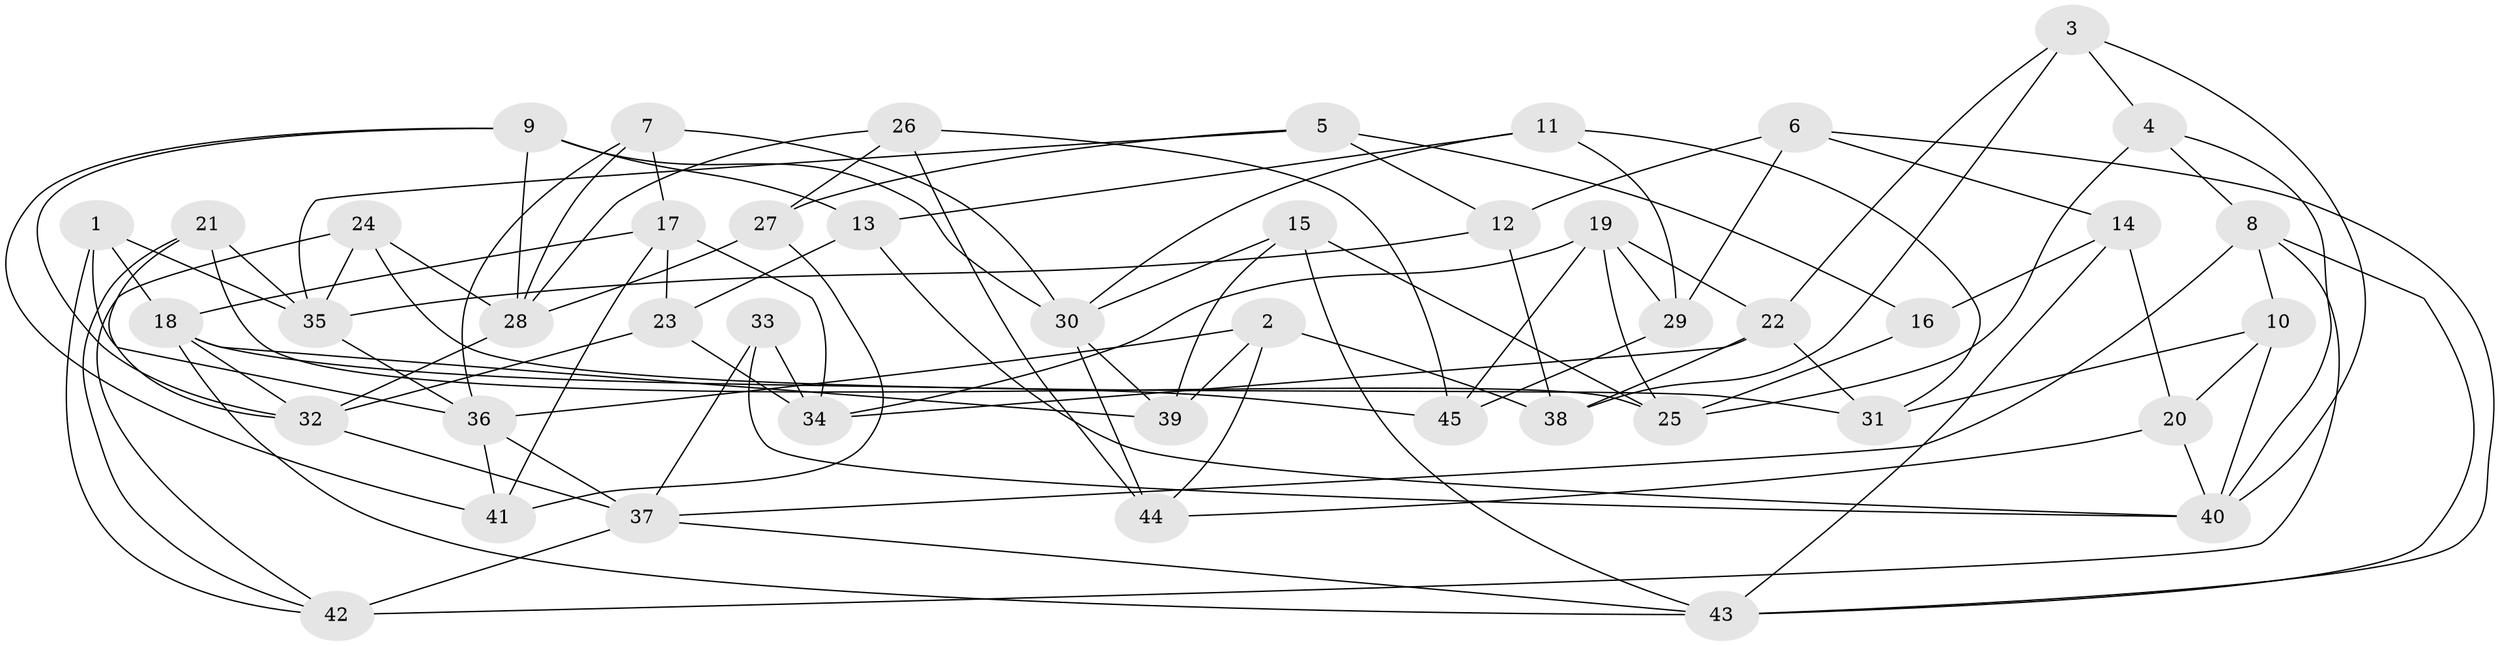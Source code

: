 // original degree distribution, {4: 1.0}
// Generated by graph-tools (version 1.1) at 2025/38/03/04/25 23:38:13]
// undirected, 45 vertices, 102 edges
graph export_dot {
  node [color=gray90,style=filled];
  1;
  2;
  3;
  4;
  5;
  6;
  7;
  8;
  9;
  10;
  11;
  12;
  13;
  14;
  15;
  16;
  17;
  18;
  19;
  20;
  21;
  22;
  23;
  24;
  25;
  26;
  27;
  28;
  29;
  30;
  31;
  32;
  33;
  34;
  35;
  36;
  37;
  38;
  39;
  40;
  41;
  42;
  43;
  44;
  45;
  1 -- 18 [weight=1.0];
  1 -- 35 [weight=1.0];
  1 -- 36 [weight=1.0];
  1 -- 42 [weight=1.0];
  2 -- 36 [weight=1.0];
  2 -- 38 [weight=1.0];
  2 -- 39 [weight=1.0];
  2 -- 44 [weight=1.0];
  3 -- 4 [weight=1.0];
  3 -- 22 [weight=1.0];
  3 -- 38 [weight=1.0];
  3 -- 40 [weight=1.0];
  4 -- 8 [weight=1.0];
  4 -- 25 [weight=1.0];
  4 -- 40 [weight=1.0];
  5 -- 12 [weight=1.0];
  5 -- 16 [weight=1.0];
  5 -- 27 [weight=1.0];
  5 -- 35 [weight=1.0];
  6 -- 12 [weight=1.0];
  6 -- 14 [weight=1.0];
  6 -- 29 [weight=1.0];
  6 -- 43 [weight=1.0];
  7 -- 17 [weight=1.0];
  7 -- 28 [weight=1.0];
  7 -- 30 [weight=1.0];
  7 -- 36 [weight=1.0];
  8 -- 10 [weight=1.0];
  8 -- 37 [weight=1.0];
  8 -- 42 [weight=2.0];
  8 -- 43 [weight=1.0];
  9 -- 13 [weight=2.0];
  9 -- 28 [weight=1.0];
  9 -- 30 [weight=1.0];
  9 -- 32 [weight=1.0];
  9 -- 41 [weight=1.0];
  10 -- 20 [weight=1.0];
  10 -- 31 [weight=1.0];
  10 -- 40 [weight=1.0];
  11 -- 13 [weight=1.0];
  11 -- 29 [weight=1.0];
  11 -- 30 [weight=1.0];
  11 -- 31 [weight=1.0];
  12 -- 35 [weight=1.0];
  12 -- 38 [weight=1.0];
  13 -- 23 [weight=2.0];
  13 -- 40 [weight=1.0];
  14 -- 16 [weight=1.0];
  14 -- 20 [weight=1.0];
  14 -- 43 [weight=1.0];
  15 -- 25 [weight=1.0];
  15 -- 30 [weight=1.0];
  15 -- 39 [weight=1.0];
  15 -- 43 [weight=1.0];
  16 -- 25 [weight=2.0];
  17 -- 18 [weight=1.0];
  17 -- 23 [weight=2.0];
  17 -- 34 [weight=1.0];
  17 -- 41 [weight=1.0];
  18 -- 32 [weight=1.0];
  18 -- 39 [weight=1.0];
  18 -- 43 [weight=1.0];
  18 -- 45 [weight=1.0];
  19 -- 22 [weight=2.0];
  19 -- 25 [weight=1.0];
  19 -- 29 [weight=1.0];
  19 -- 34 [weight=1.0];
  19 -- 45 [weight=1.0];
  20 -- 40 [weight=1.0];
  20 -- 44 [weight=1.0];
  21 -- 25 [weight=1.0];
  21 -- 32 [weight=1.0];
  21 -- 35 [weight=1.0];
  21 -- 42 [weight=1.0];
  22 -- 31 [weight=1.0];
  22 -- 34 [weight=1.0];
  22 -- 38 [weight=1.0];
  23 -- 32 [weight=1.0];
  23 -- 34 [weight=1.0];
  24 -- 28 [weight=1.0];
  24 -- 31 [weight=1.0];
  24 -- 35 [weight=1.0];
  24 -- 42 [weight=1.0];
  26 -- 27 [weight=1.0];
  26 -- 28 [weight=1.0];
  26 -- 44 [weight=1.0];
  26 -- 45 [weight=1.0];
  27 -- 28 [weight=1.0];
  27 -- 41 [weight=1.0];
  28 -- 32 [weight=1.0];
  29 -- 45 [weight=1.0];
  30 -- 39 [weight=1.0];
  30 -- 44 [weight=1.0];
  32 -- 37 [weight=1.0];
  33 -- 34 [weight=2.0];
  33 -- 37 [weight=1.0];
  33 -- 40 [weight=1.0];
  35 -- 36 [weight=1.0];
  36 -- 37 [weight=1.0];
  36 -- 41 [weight=1.0];
  37 -- 42 [weight=1.0];
  37 -- 43 [weight=1.0];
}
